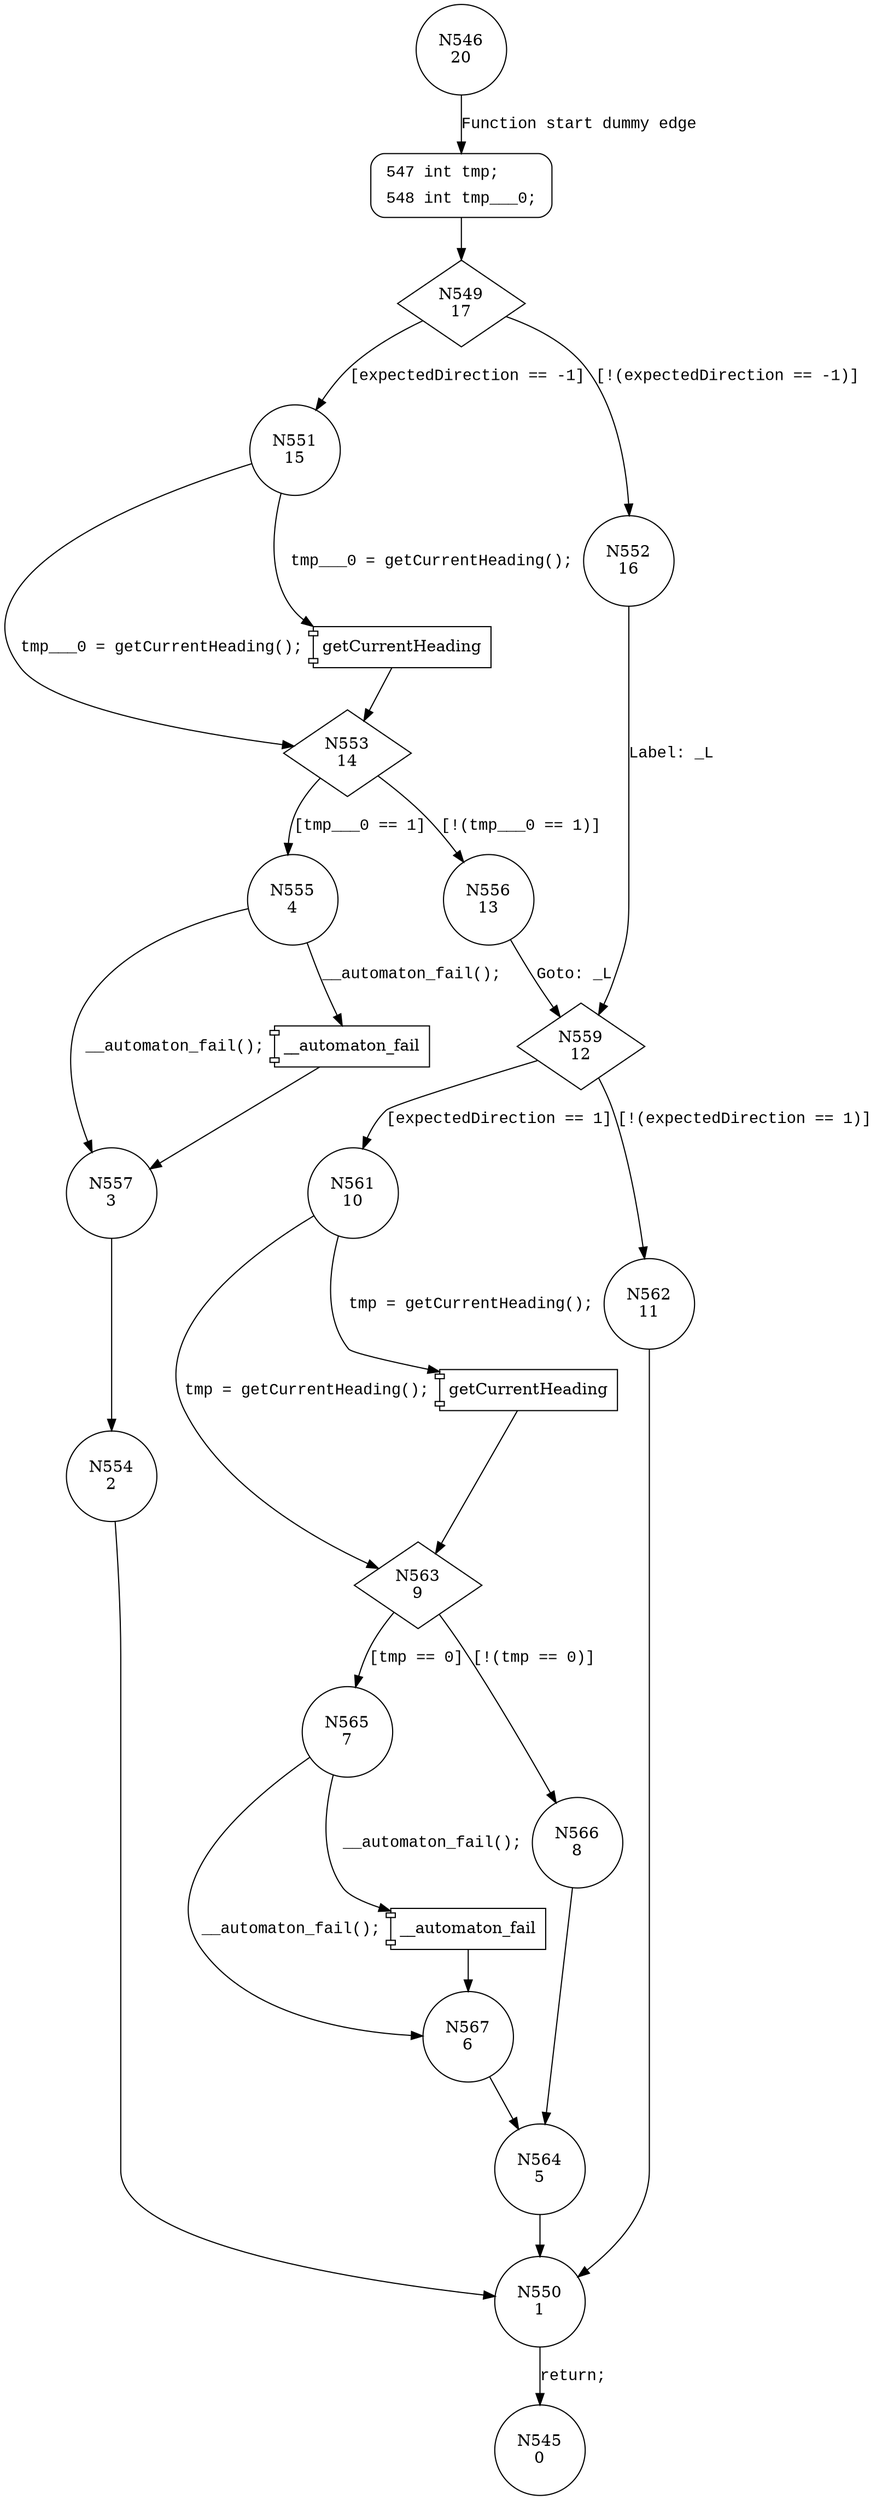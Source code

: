 digraph __utac_acc__Specification3_spec__2 {
546 [shape="circle" label="N546\n20"]
547 [shape="circle" label="N547\n19"]
549 [shape="diamond" label="N549\n17"]
551 [shape="circle" label="N551\n15"]
552 [shape="circle" label="N552\n16"]
559 [shape="diamond" label="N559\n12"]
561 [shape="circle" label="N561\n10"]
562 [shape="circle" label="N562\n11"]
550 [shape="circle" label="N550\n1"]
545 [shape="circle" label="N545\n0"]
563 [shape="diamond" label="N563\n9"]
565 [shape="circle" label="N565\n7"]
566 [shape="circle" label="N566\n8"]
564 [shape="circle" label="N564\n5"]
567 [shape="circle" label="N567\n6"]
553 [shape="diamond" label="N553\n14"]
555 [shape="circle" label="N555\n4"]
556 [shape="circle" label="N556\n13"]
557 [shape="circle" label="N557\n3"]
554 [shape="circle" label="N554\n2"]
547 [style="filled,bold" penwidth="1" fillcolor="white" fontname="Courier New" shape="Mrecord" label=<<table border="0" cellborder="0" cellpadding="3" bgcolor="white"><tr><td align="right">547</td><td align="left">int tmp;</td></tr><tr><td align="right">548</td><td align="left">int tmp___0;</td></tr></table>>]
547 -> 549[label=""]
546 -> 547 [label="Function start dummy edge" fontname="Courier New"]
549 -> 551 [label="[expectedDirection == -1]" fontname="Courier New"]
549 -> 552 [label="[!(expectedDirection == -1)]" fontname="Courier New"]
559 -> 561 [label="[expectedDirection == 1]" fontname="Courier New"]
559 -> 562 [label="[!(expectedDirection == 1)]" fontname="Courier New"]
550 -> 545 [label="return;" fontname="Courier New"]
100124 [shape="component" label="getCurrentHeading"]
561 -> 100124 [label="tmp = getCurrentHeading();" fontname="Courier New"]
100124 -> 563 [label="" fontname="Courier New"]
561 -> 563 [label="tmp = getCurrentHeading();" fontname="Courier New"]
563 -> 565 [label="[tmp == 0]" fontname="Courier New"]
563 -> 566 [label="[!(tmp == 0)]" fontname="Courier New"]
564 -> 550 [label="" fontname="Courier New"]
100125 [shape="component" label="__automaton_fail"]
565 -> 100125 [label="__automaton_fail();" fontname="Courier New"]
100125 -> 567 [label="" fontname="Courier New"]
565 -> 567 [label="__automaton_fail();" fontname="Courier New"]
567 -> 564 [label="" fontname="Courier New"]
100126 [shape="component" label="getCurrentHeading"]
551 -> 100126 [label="tmp___0 = getCurrentHeading();" fontname="Courier New"]
100126 -> 553 [label="" fontname="Courier New"]
551 -> 553 [label="tmp___0 = getCurrentHeading();" fontname="Courier New"]
553 -> 555 [label="[tmp___0 == 1]" fontname="Courier New"]
553 -> 556 [label="[!(tmp___0 == 1)]" fontname="Courier New"]
100127 [shape="component" label="__automaton_fail"]
555 -> 100127 [label="__automaton_fail();" fontname="Courier New"]
100127 -> 557 [label="" fontname="Courier New"]
555 -> 557 [label="__automaton_fail();" fontname="Courier New"]
557 -> 554 [label="" fontname="Courier New"]
552 -> 559 [label="Label: _L" fontname="Courier New"]
562 -> 550 [label="" fontname="Courier New"]
566 -> 564 [label="" fontname="Courier New"]
556 -> 559 [label="Goto: _L" fontname="Courier New"]
554 -> 550 [label="" fontname="Courier New"]
}